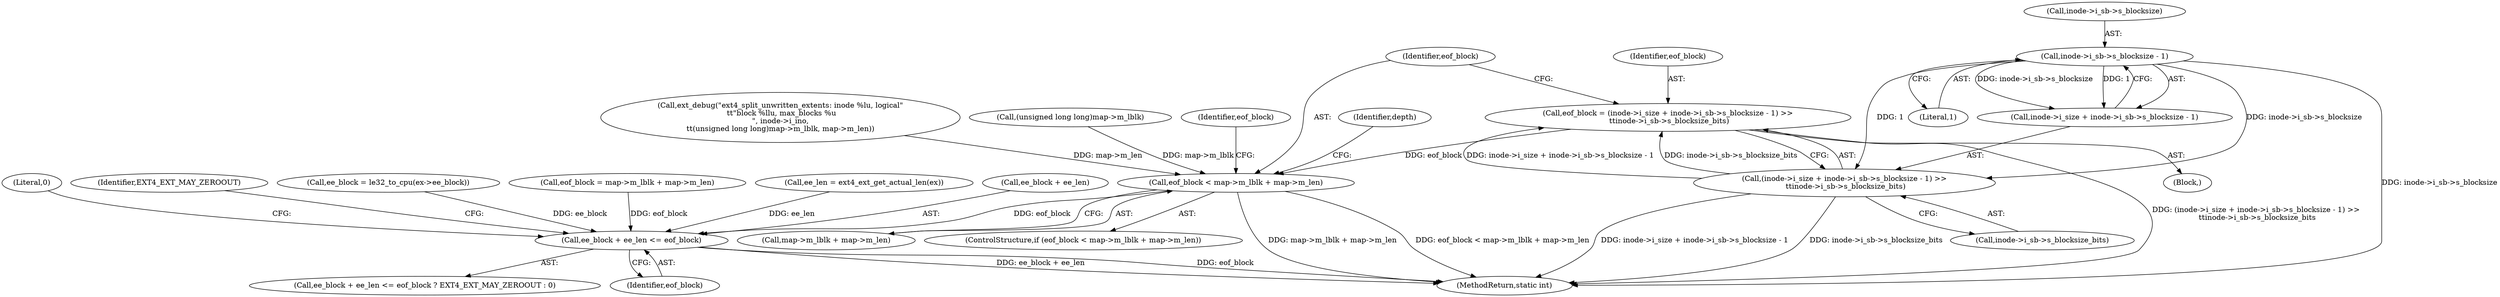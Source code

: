 digraph "0_linux_667eff35a1f56fa74ce98a0c7c29a40adc1ba4e3_0@integer" {
"1000130" [label="(Call,eof_block = (inode->i_size + inode->i_sb->s_blocksize - 1) >>\n \t\tinode->i_sb->s_blocksize_bits)"];
"1000132" [label="(Call,(inode->i_size + inode->i_sb->s_blocksize - 1) >>\n \t\tinode->i_sb->s_blocksize_bits)"];
"1000137" [label="(Call,inode->i_sb->s_blocksize - 1)"];
"1000150" [label="(Call,eof_block < map->m_lblk + map->m_len)"];
"1000192" [label="(Call,ee_block + ee_len <= eof_block)"];
"1000143" [label="(Literal,1)"];
"1000131" [label="(Identifier,eof_block)"];
"1000198" [label="(Literal,0)"];
"1000191" [label="(Call,ee_block + ee_len <= eof_block ? EXT4_EXT_MAY_ZEROOUT : 0)"];
"1000160" [label="(Identifier,eof_block)"];
"1000197" [label="(Identifier,EXT4_EXT_MAY_ZEROOUT)"];
"1000150" [label="(Call,eof_block < map->m_lblk + map->m_len)"];
"1000169" [label="(Identifier,depth)"];
"1000152" [label="(Call,map->m_lblk + map->m_len)"];
"1000133" [label="(Call,inode->i_size + inode->i_sb->s_blocksize - 1)"];
"1000196" [label="(Identifier,eof_block)"];
"1000144" [label="(Call,inode->i_sb->s_blocksize_bits)"];
"1000192" [label="(Call,ee_block + ee_len <= eof_block)"];
"1000117" [label="(Call,ext_debug(\"ext4_split_unwritten_extents: inode %lu, logical\"\n \t\t\"block %llu, max_blocks %u\n\", inode->i_ino,\n\t\t(unsigned long long)map->m_lblk, map->m_len))"];
"1000179" [label="(Call,ee_block = le32_to_cpu(ex->ee_block))"];
"1000137" [label="(Call,inode->i_sb->s_blocksize - 1)"];
"1000159" [label="(Call,eof_block = map->m_lblk + map->m_len)"];
"1000213" [label="(MethodReturn,static int)"];
"1000185" [label="(Call,ee_len = ext4_ext_get_actual_len(ex))"];
"1000138" [label="(Call,inode->i_sb->s_blocksize)"];
"1000122" [label="(Call,(unsigned long long)map->m_lblk)"];
"1000149" [label="(ControlStructure,if (eof_block < map->m_lblk + map->m_len))"];
"1000193" [label="(Call,ee_block + ee_len)"];
"1000107" [label="(Block,)"];
"1000151" [label="(Identifier,eof_block)"];
"1000130" [label="(Call,eof_block = (inode->i_size + inode->i_sb->s_blocksize - 1) >>\n \t\tinode->i_sb->s_blocksize_bits)"];
"1000132" [label="(Call,(inode->i_size + inode->i_sb->s_blocksize - 1) >>\n \t\tinode->i_sb->s_blocksize_bits)"];
"1000130" -> "1000107"  [label="AST: "];
"1000130" -> "1000132"  [label="CFG: "];
"1000131" -> "1000130"  [label="AST: "];
"1000132" -> "1000130"  [label="AST: "];
"1000151" -> "1000130"  [label="CFG: "];
"1000130" -> "1000213"  [label="DDG: (inode->i_size + inode->i_sb->s_blocksize - 1) >>\n \t\tinode->i_sb->s_blocksize_bits"];
"1000132" -> "1000130"  [label="DDG: inode->i_size + inode->i_sb->s_blocksize - 1"];
"1000132" -> "1000130"  [label="DDG: inode->i_sb->s_blocksize_bits"];
"1000130" -> "1000150"  [label="DDG: eof_block"];
"1000132" -> "1000144"  [label="CFG: "];
"1000133" -> "1000132"  [label="AST: "];
"1000144" -> "1000132"  [label="AST: "];
"1000132" -> "1000213"  [label="DDG: inode->i_sb->s_blocksize_bits"];
"1000132" -> "1000213"  [label="DDG: inode->i_size + inode->i_sb->s_blocksize - 1"];
"1000137" -> "1000132"  [label="DDG: inode->i_sb->s_blocksize"];
"1000137" -> "1000132"  [label="DDG: 1"];
"1000137" -> "1000133"  [label="AST: "];
"1000137" -> "1000143"  [label="CFG: "];
"1000138" -> "1000137"  [label="AST: "];
"1000143" -> "1000137"  [label="AST: "];
"1000133" -> "1000137"  [label="CFG: "];
"1000137" -> "1000213"  [label="DDG: inode->i_sb->s_blocksize"];
"1000137" -> "1000133"  [label="DDG: inode->i_sb->s_blocksize"];
"1000137" -> "1000133"  [label="DDG: 1"];
"1000150" -> "1000149"  [label="AST: "];
"1000150" -> "1000152"  [label="CFG: "];
"1000151" -> "1000150"  [label="AST: "];
"1000152" -> "1000150"  [label="AST: "];
"1000160" -> "1000150"  [label="CFG: "];
"1000169" -> "1000150"  [label="CFG: "];
"1000150" -> "1000213"  [label="DDG: map->m_lblk + map->m_len"];
"1000150" -> "1000213"  [label="DDG: eof_block < map->m_lblk + map->m_len"];
"1000122" -> "1000150"  [label="DDG: map->m_lblk"];
"1000117" -> "1000150"  [label="DDG: map->m_len"];
"1000150" -> "1000192"  [label="DDG: eof_block"];
"1000192" -> "1000191"  [label="AST: "];
"1000192" -> "1000196"  [label="CFG: "];
"1000193" -> "1000192"  [label="AST: "];
"1000196" -> "1000192"  [label="AST: "];
"1000197" -> "1000192"  [label="CFG: "];
"1000198" -> "1000192"  [label="CFG: "];
"1000192" -> "1000213"  [label="DDG: ee_block + ee_len"];
"1000192" -> "1000213"  [label="DDG: eof_block"];
"1000179" -> "1000192"  [label="DDG: ee_block"];
"1000185" -> "1000192"  [label="DDG: ee_len"];
"1000159" -> "1000192"  [label="DDG: eof_block"];
}
